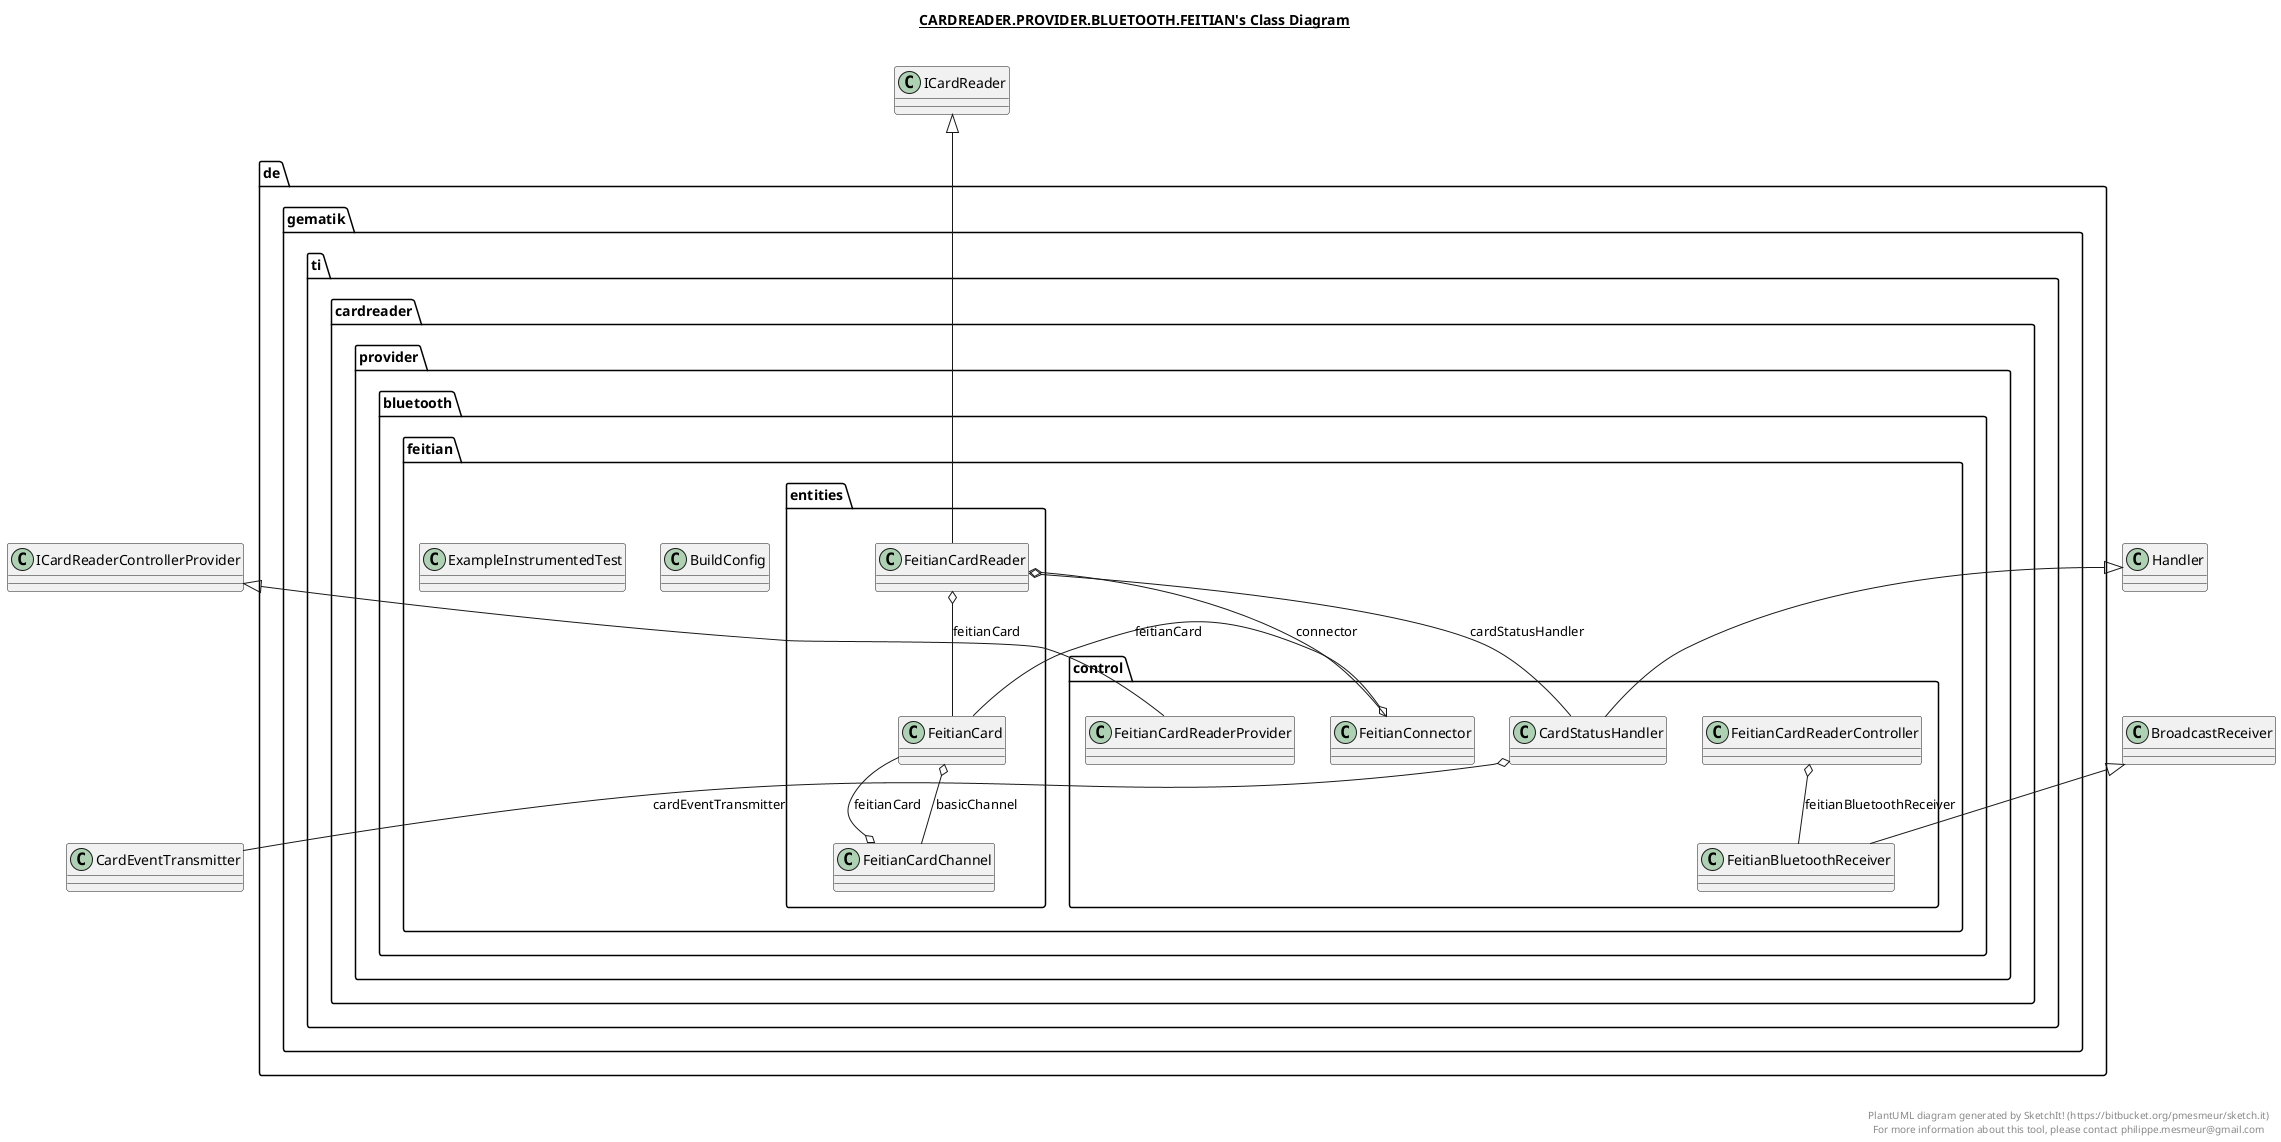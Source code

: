@startuml

title __CARDREADER.PROVIDER.BLUETOOTH.FEITIAN's Class Diagram__\n

  package de.gematik.ti.cardreader.provider.bluetooth.feitian {
    class BuildConfig {
    }
  }
  

  package de.gematik.ti.cardreader.provider.bluetooth.feitian {
    class BuildConfig {
    }
  }
  

  package de.gematik.ti.cardreader.provider.bluetooth.feitian {
    package de.gematik.ti.cardreader.provider.bluetooth.feitian.control {
      class CardStatusHandler {
      }
    }
  }
  

  package de.gematik.ti.cardreader.provider.bluetooth.feitian {
    class ExampleInstrumentedTest {
    }
  }
  

  package de.gematik.ti.cardreader.provider.bluetooth.feitian {
    package de.gematik.ti.cardreader.provider.bluetooth.feitian.control {
      class FeitianBluetoothReceiver {
      }
    }
  }
  

  package de.gematik.ti.cardreader.provider.bluetooth.feitian {
    package de.gematik.ti.cardreader.provider.bluetooth.feitian.entities {
      class FeitianCard {
      }
    }
  }
  

  package de.gematik.ti.cardreader.provider.bluetooth.feitian {
    package de.gematik.ti.cardreader.provider.bluetooth.feitian.entities {
      class FeitianCardChannel {
      }
    }
  }
  

  package de.gematik.ti.cardreader.provider.bluetooth.feitian {
    package de.gematik.ti.cardreader.provider.bluetooth.feitian.entities {
      class FeitianCardReader {
      }
    }
  }
  

  package de.gematik.ti.cardreader.provider.bluetooth.feitian {
    package de.gematik.ti.cardreader.provider.bluetooth.feitian.control {
      class FeitianCardReaderController {
      }
    }
  }
  

  package de.gematik.ti.cardreader.provider.bluetooth.feitian {
    package de.gematik.ti.cardreader.provider.bluetooth.feitian.control {
      class FeitianCardReaderProvider {
      }
    }
  }
  

  package de.gematik.ti.cardreader.provider.bluetooth.feitian {
    package de.gematik.ti.cardreader.provider.bluetooth.feitian.control {
      class FeitianConnector {
      }
    }
  }
  

  CardStatusHandler -up-|> Handler
  CardStatusHandler o-- CardEventTransmitter : cardEventTransmitter
  FeitianBluetoothReceiver -up-|> BroadcastReceiver
  FeitianCard o-- FeitianCardChannel : basicChannel
  FeitianCardChannel o-- FeitianCard : feitianCard
  FeitianCardReader -up-|> ICardReader
  FeitianCardReader o-- FeitianCard : feitianCard
  FeitianCardReader o-- FeitianConnector : connector
  FeitianCardReader o-- CardStatusHandler : cardStatusHandler
  FeitianCardReaderController o-- FeitianBluetoothReceiver : feitianBluetoothReceiver
  FeitianCardReaderProvider -up-|> ICardReaderControllerProvider
  FeitianConnector o-- FeitianCard : feitianCard


right footer


PlantUML diagram generated by SketchIt! (https://bitbucket.org/pmesmeur/sketch.it)
For more information about this tool, please contact philippe.mesmeur@gmail.com
endfooter

@enduml

